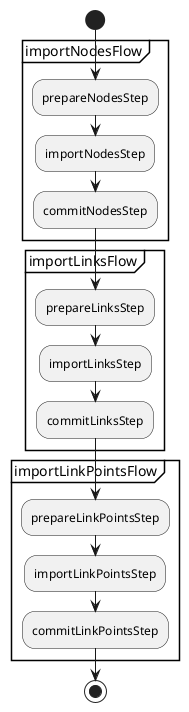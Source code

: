 @startuml
'https://plantuml.com/activity-diagram-beta

start

partition importNodesFlow {
    :prepareNodesStep;
    :importNodesStep;
    :commitNodesStep;
}

partition importLinksFlow {
    :prepareLinksStep;
    :importLinksStep;
    :commitLinksStep;
}

partition importLinkPointsFlow {
    :prepareLinkPointsStep;
    :importLinkPointsStep;
    :commitLinkPointsStep;
}

stop

@enduml
